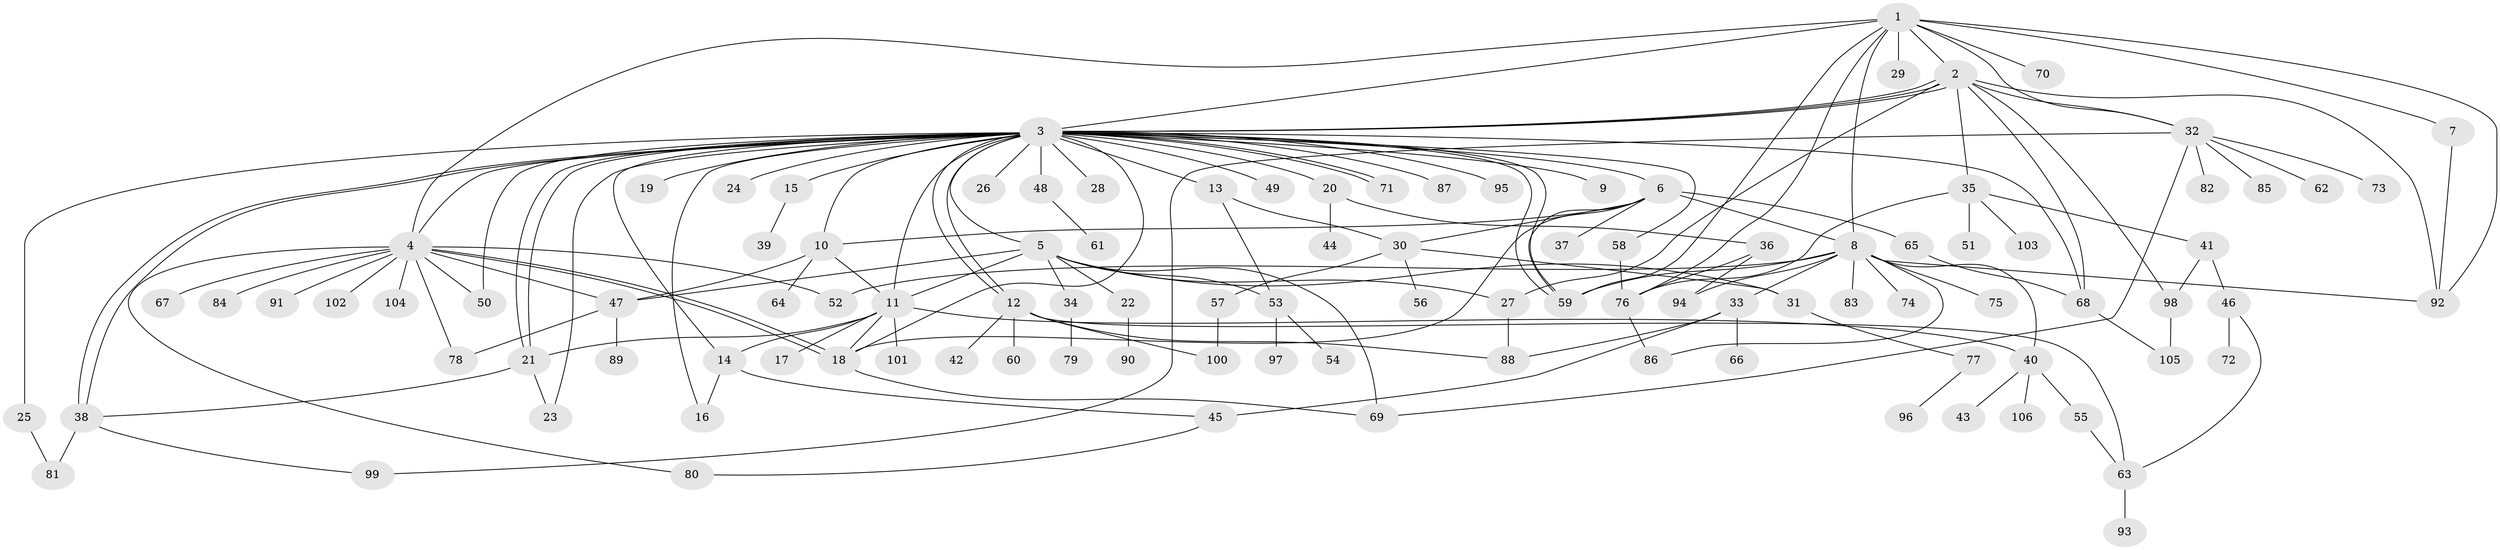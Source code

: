 // coarse degree distribution, {8: 0.04, 29: 0.013333333333333334, 9: 0.02666666666666667, 1: 0.4266666666666667, 3: 0.14666666666666667, 2: 0.13333333333333333, 7: 0.013333333333333334, 4: 0.13333333333333333, 5: 0.02666666666666667, 6: 0.013333333333333334, 12: 0.013333333333333334, 11: 0.013333333333333334}
// Generated by graph-tools (version 1.1) at 2025/36/03/04/25 23:36:40]
// undirected, 106 vertices, 164 edges
graph export_dot {
  node [color=gray90,style=filled];
  1;
  2;
  3;
  4;
  5;
  6;
  7;
  8;
  9;
  10;
  11;
  12;
  13;
  14;
  15;
  16;
  17;
  18;
  19;
  20;
  21;
  22;
  23;
  24;
  25;
  26;
  27;
  28;
  29;
  30;
  31;
  32;
  33;
  34;
  35;
  36;
  37;
  38;
  39;
  40;
  41;
  42;
  43;
  44;
  45;
  46;
  47;
  48;
  49;
  50;
  51;
  52;
  53;
  54;
  55;
  56;
  57;
  58;
  59;
  60;
  61;
  62;
  63;
  64;
  65;
  66;
  67;
  68;
  69;
  70;
  71;
  72;
  73;
  74;
  75;
  76;
  77;
  78;
  79;
  80;
  81;
  82;
  83;
  84;
  85;
  86;
  87;
  88;
  89;
  90;
  91;
  92;
  93;
  94;
  95;
  96;
  97;
  98;
  99;
  100;
  101;
  102;
  103;
  104;
  105;
  106;
  1 -- 2;
  1 -- 3;
  1 -- 4;
  1 -- 7;
  1 -- 8;
  1 -- 29;
  1 -- 32;
  1 -- 59;
  1 -- 70;
  1 -- 76;
  1 -- 92;
  2 -- 3;
  2 -- 3;
  2 -- 3;
  2 -- 27;
  2 -- 32;
  2 -- 35;
  2 -- 68;
  2 -- 92;
  2 -- 98;
  3 -- 4;
  3 -- 5;
  3 -- 6;
  3 -- 9;
  3 -- 10;
  3 -- 11;
  3 -- 12;
  3 -- 12;
  3 -- 13;
  3 -- 14;
  3 -- 15;
  3 -- 16;
  3 -- 18;
  3 -- 19;
  3 -- 20;
  3 -- 21;
  3 -- 21;
  3 -- 23;
  3 -- 24;
  3 -- 25;
  3 -- 26;
  3 -- 28;
  3 -- 38;
  3 -- 38;
  3 -- 48;
  3 -- 49;
  3 -- 50;
  3 -- 58;
  3 -- 59;
  3 -- 59;
  3 -- 68;
  3 -- 71;
  3 -- 71;
  3 -- 87;
  3 -- 95;
  4 -- 18;
  4 -- 18;
  4 -- 47;
  4 -- 50;
  4 -- 52;
  4 -- 67;
  4 -- 78;
  4 -- 80;
  4 -- 84;
  4 -- 91;
  4 -- 102;
  4 -- 104;
  5 -- 11;
  5 -- 22;
  5 -- 27;
  5 -- 31;
  5 -- 34;
  5 -- 47;
  5 -- 53;
  5 -- 69;
  6 -- 8;
  6 -- 10;
  6 -- 18;
  6 -- 30;
  6 -- 37;
  6 -- 59;
  6 -- 65;
  7 -- 92;
  8 -- 33;
  8 -- 40;
  8 -- 52;
  8 -- 59;
  8 -- 74;
  8 -- 75;
  8 -- 83;
  8 -- 86;
  8 -- 92;
  8 -- 94;
  10 -- 11;
  10 -- 47;
  10 -- 64;
  11 -- 14;
  11 -- 17;
  11 -- 18;
  11 -- 21;
  11 -- 40;
  11 -- 101;
  12 -- 42;
  12 -- 60;
  12 -- 63;
  12 -- 88;
  12 -- 100;
  13 -- 30;
  13 -- 53;
  14 -- 16;
  14 -- 45;
  15 -- 39;
  18 -- 69;
  20 -- 36;
  20 -- 44;
  21 -- 23;
  21 -- 38;
  22 -- 90;
  25 -- 81;
  27 -- 88;
  30 -- 31;
  30 -- 56;
  30 -- 57;
  31 -- 77;
  32 -- 62;
  32 -- 69;
  32 -- 73;
  32 -- 82;
  32 -- 85;
  32 -- 99;
  33 -- 45;
  33 -- 66;
  33 -- 88;
  34 -- 79;
  35 -- 41;
  35 -- 51;
  35 -- 76;
  35 -- 103;
  36 -- 76;
  36 -- 94;
  38 -- 81;
  38 -- 99;
  40 -- 43;
  40 -- 55;
  40 -- 106;
  41 -- 46;
  41 -- 98;
  45 -- 80;
  46 -- 63;
  46 -- 72;
  47 -- 78;
  47 -- 89;
  48 -- 61;
  53 -- 54;
  53 -- 97;
  55 -- 63;
  57 -- 100;
  58 -- 76;
  63 -- 93;
  65 -- 68;
  68 -- 105;
  76 -- 86;
  77 -- 96;
  98 -- 105;
}
